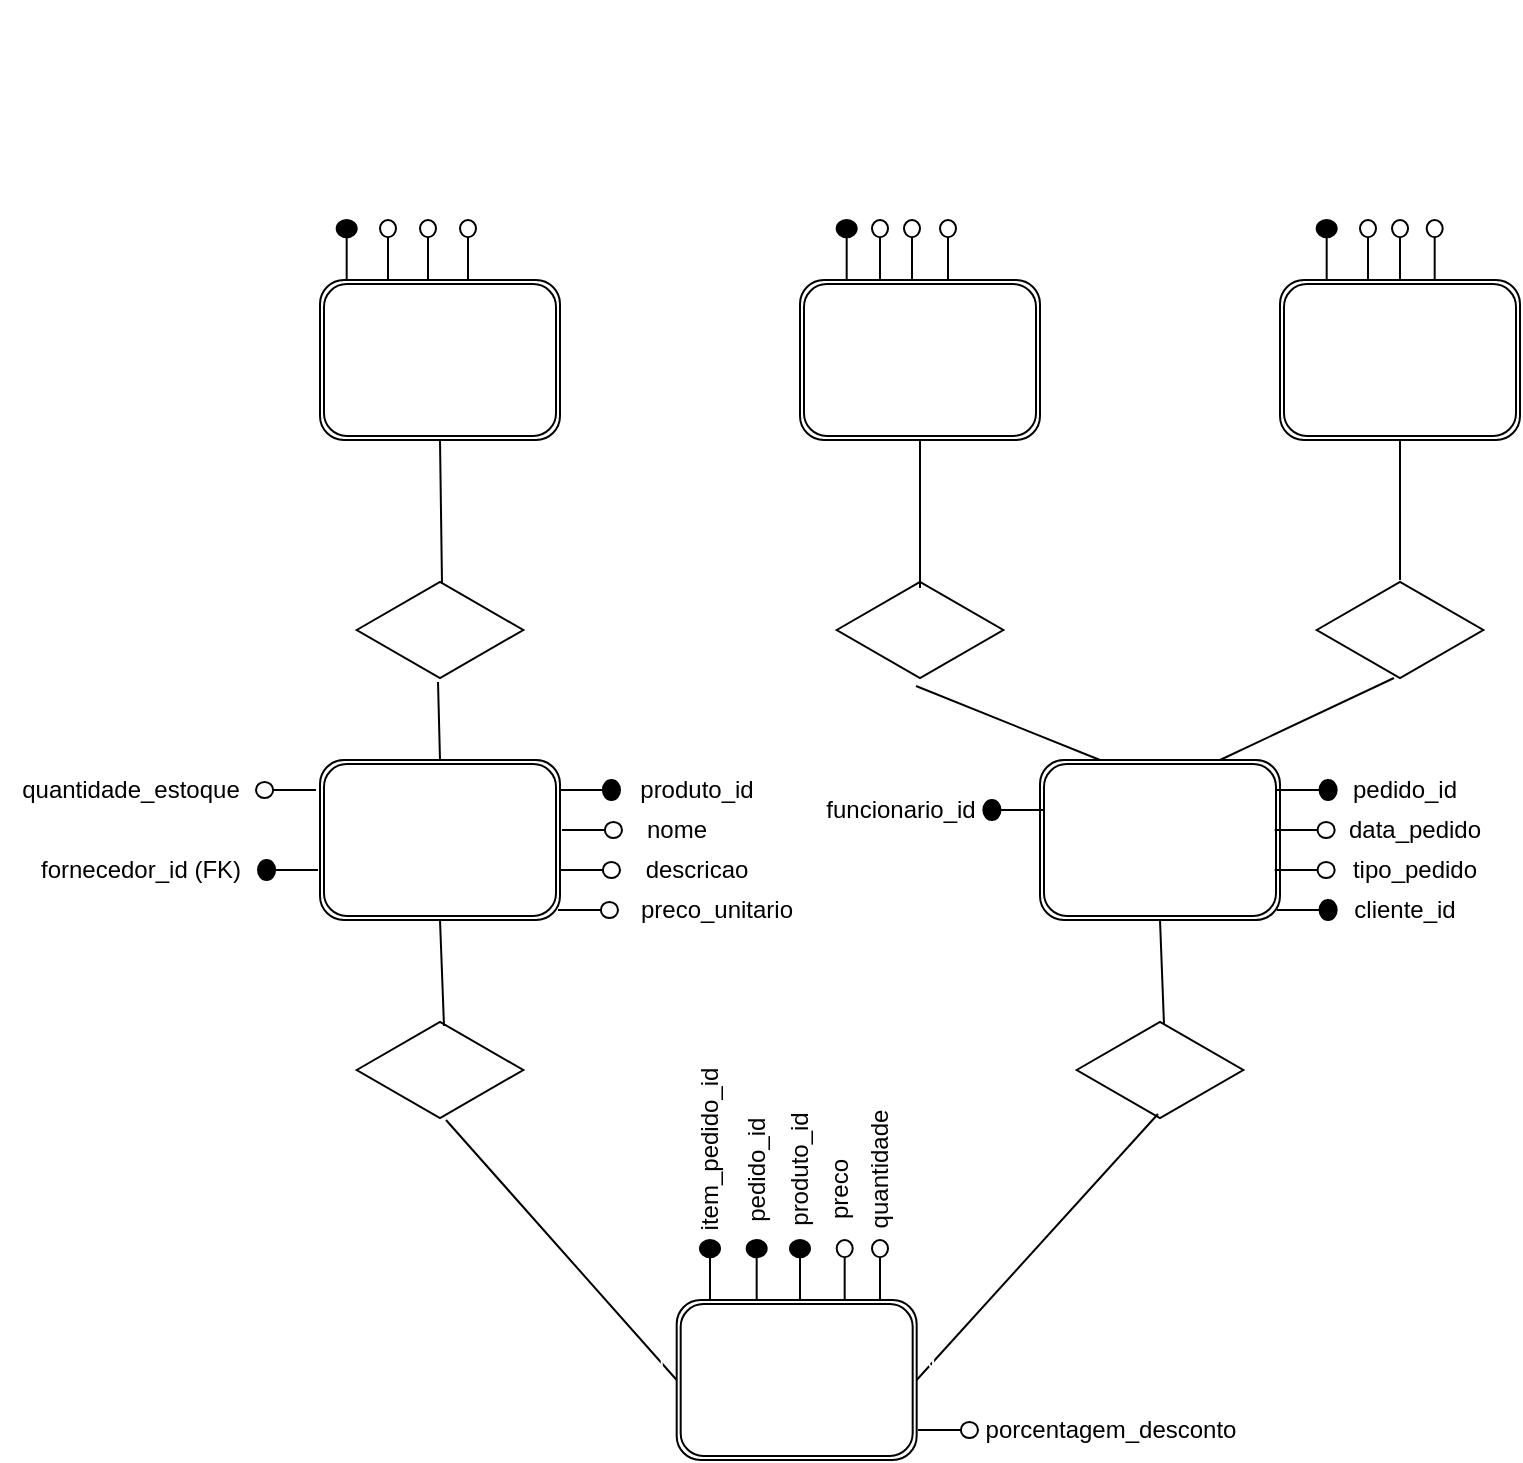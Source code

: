 <mxfile>
    <diagram id="1qT3a-EDioAs-E3fLM2I" name="Página-1">
        <mxGraphModel dx="1393" dy="1165" grid="1" gridSize="10" guides="1" tooltips="1" connect="1" arrows="1" fold="1" page="1" pageScale="1" pageWidth="827" pageHeight="1169" math="0" shadow="0">
            <root>
                <mxCell id="0"/>
                <mxCell id="1" parent="0"/>
                <mxCell id="8" value="Fornecedor" style="shape=ext;double=1;rounded=1;whiteSpace=wrap;html=1;labelBackgroundColor=none;fontColor=#FFFFFF;" parent="1" vertex="1">
                    <mxGeometry x="184" y="225" width="120" height="80" as="geometry"/>
                </mxCell>
                <mxCell id="9" value="Cliente" style="shape=ext;double=1;rounded=1;whiteSpace=wrap;html=1;labelBackgroundColor=none;fontColor=#FFFFFF;" parent="1" vertex="1">
                    <mxGeometry x="424" y="225" width="120" height="80" as="geometry"/>
                </mxCell>
                <mxCell id="10" value="Funcionario" style="shape=ext;double=1;rounded=1;whiteSpace=wrap;html=1;labelBackgroundColor=none;fontColor=#FFFFFF;" parent="1" vertex="1">
                    <mxGeometry x="664" y="225" width="120" height="80" as="geometry"/>
                </mxCell>
                <mxCell id="11" value="Produto" style="shape=ext;double=1;rounded=1;whiteSpace=wrap;html=1;labelBackgroundColor=none;fontColor=#FFFFFF;" parent="1" vertex="1">
                    <mxGeometry x="184" y="465" width="120" height="80" as="geometry"/>
                </mxCell>
                <mxCell id="12" value="Pedido" style="shape=ext;double=1;rounded=1;whiteSpace=wrap;html=1;labelBackgroundColor=none;fontColor=#FFFFFF;" parent="1" vertex="1">
                    <mxGeometry x="544" y="465" width="120" height="80" as="geometry"/>
                </mxCell>
                <mxCell id="13" value="Item_Pedido" style="shape=ext;double=1;rounded=1;whiteSpace=wrap;html=1;labelBackgroundColor=none;fontColor=#FFFFFF;" parent="1" vertex="1">
                    <mxGeometry x="362.34" y="735" width="120" height="80" as="geometry"/>
                </mxCell>
                <mxCell id="14" value="fornece" style="html=1;whiteSpace=wrap;aspect=fixed;shape=isoRectangle;labelBackgroundColor=none;fontColor=#FFFFFF;" parent="1" vertex="1">
                    <mxGeometry x="202.34" y="375" width="83.33" height="50" as="geometry"/>
                </mxCell>
                <mxCell id="15" value="faz" style="html=1;whiteSpace=wrap;aspect=fixed;shape=isoRectangle;labelBackgroundColor=none;fontColor=#FFFFFF;" parent="1" vertex="1">
                    <mxGeometry x="442.34" y="375" width="83.33" height="50" as="geometry"/>
                </mxCell>
                <mxCell id="17" value="contém" style="html=1;whiteSpace=wrap;aspect=fixed;shape=isoRectangle;labelBackgroundColor=none;fontColor=#FFFFFF;" parent="1" vertex="1">
                    <mxGeometry x="202.34" y="595" width="83.33" height="50" as="geometry"/>
                </mxCell>
                <mxCell id="18" value="inclui" style="html=1;whiteSpace=wrap;aspect=fixed;shape=isoRectangle;labelBackgroundColor=none;fontColor=#FFFFFF;" parent="1" vertex="1">
                    <mxGeometry x="562.33" y="595" width="83.33" height="50" as="geometry"/>
                </mxCell>
                <mxCell id="23" value="atende" style="html=1;whiteSpace=wrap;aspect=fixed;shape=isoRectangle;labelBackgroundColor=none;fontColor=#FFFFFF;" parent="1" vertex="1">
                    <mxGeometry x="682.34" y="375" width="83.33" height="50" as="geometry"/>
                </mxCell>
                <mxCell id="38" value="" style="endArrow=none;html=1;rounded=0;fontColor=#FFFFFF;exitX=0.512;exitY=0.04;exitDx=0;exitDy=0;exitPerimeter=0;entryX=0.5;entryY=1;entryDx=0;entryDy=0;" parent="1" source="14" target="8" edge="1">
                    <mxGeometry relative="1" as="geometry">
                        <mxPoint x="264" y="365" as="sourcePoint"/>
                        <mxPoint x="424" y="365" as="targetPoint"/>
                    </mxGeometry>
                </mxCell>
                <mxCell id="39" value="1" style="resizable=0;html=1;align=right;verticalAlign=bottom;labelBackgroundColor=none;fontColor=#FFFFFF;" parent="38" connectable="0" vertex="1">
                    <mxGeometry x="1" relative="1" as="geometry">
                        <mxPoint y="20" as="offset"/>
                    </mxGeometry>
                </mxCell>
                <mxCell id="40" value="" style="endArrow=none;html=1;rounded=0;fontColor=#FFFFFF;exitX=0.488;exitY=1.02;exitDx=0;exitDy=0;exitPerimeter=0;entryX=0.5;entryY=0;entryDx=0;entryDy=0;" parent="1" source="14" target="11" edge="1">
                    <mxGeometry relative="1" as="geometry">
                        <mxPoint x="284" y="435" as="sourcePoint"/>
                        <mxPoint x="444" y="435" as="targetPoint"/>
                    </mxGeometry>
                </mxCell>
                <mxCell id="41" value="N" style="resizable=0;html=1;align=right;verticalAlign=bottom;labelBackgroundColor=none;fontColor=#FFFFFF;" parent="40" connectable="0" vertex="1">
                    <mxGeometry x="1" relative="1" as="geometry"/>
                </mxCell>
                <mxCell id="42" value="" style="endArrow=none;html=1;rounded=0;fontColor=#FFFFFF;exitX=0.5;exitY=0.08;exitDx=0;exitDy=0;exitPerimeter=0;entryX=0.5;entryY=1;entryDx=0;entryDy=0;" parent="1" source="15" target="9" edge="1">
                    <mxGeometry relative="1" as="geometry">
                        <mxPoint x="505.005" y="413" as="sourcePoint"/>
                        <mxPoint x="484" y="315" as="targetPoint"/>
                    </mxGeometry>
                </mxCell>
                <mxCell id="43" value="1" style="resizable=0;html=1;align=right;verticalAlign=bottom;labelBackgroundColor=none;fontColor=#FFFFFF;" parent="42" connectable="0" vertex="1">
                    <mxGeometry x="1" relative="1" as="geometry">
                        <mxPoint y="20" as="offset"/>
                    </mxGeometry>
                </mxCell>
                <mxCell id="44" value="" style="endArrow=none;html=1;rounded=0;fontColor=#FFFFFF;exitX=0.5;exitY=0;exitDx=0;exitDy=0;exitPerimeter=0;entryX=0.5;entryY=1;entryDx=0;entryDy=0;" parent="1" source="23" target="10" edge="1">
                    <mxGeometry relative="1" as="geometry">
                        <mxPoint x="634" y="325" as="sourcePoint"/>
                        <mxPoint x="794" y="325" as="targetPoint"/>
                    </mxGeometry>
                </mxCell>
                <mxCell id="45" value="1" style="resizable=0;html=1;align=right;verticalAlign=bottom;labelBackgroundColor=none;fontColor=#FFFFFF;" parent="44" connectable="0" vertex="1">
                    <mxGeometry x="1" relative="1" as="geometry">
                        <mxPoint y="30" as="offset"/>
                    </mxGeometry>
                </mxCell>
                <mxCell id="48" value="" style="endArrow=none;html=1;rounded=0;fontColor=#FFFFFF;exitX=0.476;exitY=1.06;exitDx=0;exitDy=0;exitPerimeter=0;entryX=0.25;entryY=0;entryDx=0;entryDy=0;" parent="1" source="15" target="12" edge="1">
                    <mxGeometry relative="1" as="geometry">
                        <mxPoint x="258.005" y="436" as="sourcePoint"/>
                        <mxPoint x="254" y="475" as="targetPoint"/>
                    </mxGeometry>
                </mxCell>
                <mxCell id="49" value="N" style="resizable=0;html=1;align=right;verticalAlign=bottom;labelBackgroundColor=none;fontColor=#FFFFFF;" parent="48" connectable="0" vertex="1">
                    <mxGeometry x="1" relative="1" as="geometry"/>
                </mxCell>
                <mxCell id="50" value="" style="endArrow=none;html=1;rounded=0;fontColor=#FFFFFF;exitX=0.464;exitY=0.98;exitDx=0;exitDy=0;exitPerimeter=0;entryX=0.75;entryY=0;entryDx=0;entryDy=0;" parent="1" source="23" target="12" edge="1">
                    <mxGeometry relative="1" as="geometry">
                        <mxPoint x="268.005" y="446" as="sourcePoint"/>
                        <mxPoint x="264" y="485" as="targetPoint"/>
                    </mxGeometry>
                </mxCell>
                <mxCell id="51" value="N" style="resizable=0;html=1;align=right;verticalAlign=bottom;labelBackgroundColor=none;fontColor=#FFFFFF;" parent="50" connectable="0" vertex="1">
                    <mxGeometry x="1" relative="1" as="geometry"/>
                </mxCell>
                <mxCell id="52" value="" style="endArrow=none;html=1;rounded=0;fontColor=#FFFFFF;exitX=0.524;exitY=0.06;exitDx=0;exitDy=0;exitPerimeter=0;entryX=0.5;entryY=1;entryDx=0;entryDy=0;" parent="1" source="17" target="11" edge="1">
                    <mxGeometry relative="1" as="geometry">
                        <mxPoint x="255.005" y="387" as="sourcePoint"/>
                        <mxPoint x="254" y="315" as="targetPoint"/>
                    </mxGeometry>
                </mxCell>
                <mxCell id="53" value="1" style="resizable=0;html=1;align=right;verticalAlign=bottom;labelBackgroundColor=none;fontColor=#FFFFFF;" parent="52" connectable="0" vertex="1">
                    <mxGeometry x="1" relative="1" as="geometry">
                        <mxPoint y="20" as="offset"/>
                    </mxGeometry>
                </mxCell>
                <mxCell id="54" value="" style="endArrow=none;html=1;rounded=0;fontColor=#FFFFFF;exitX=0.524;exitY=0.04;exitDx=0;exitDy=0;exitPerimeter=0;entryX=0.5;entryY=1;entryDx=0;entryDy=0;" parent="1" source="18" target="12" edge="1">
                    <mxGeometry relative="1" as="geometry">
                        <mxPoint x="256.005" y="608" as="sourcePoint"/>
                        <mxPoint x="254" y="555" as="targetPoint"/>
                    </mxGeometry>
                </mxCell>
                <mxCell id="55" value="1" style="resizable=0;html=1;align=right;verticalAlign=bottom;labelBackgroundColor=none;fontColor=#FFFFFF;" parent="54" connectable="0" vertex="1">
                    <mxGeometry x="1" relative="1" as="geometry">
                        <mxPoint y="20" as="offset"/>
                    </mxGeometry>
                </mxCell>
                <mxCell id="56" value="" style="endArrow=none;html=1;rounded=0;fontColor=#FFFFFF;exitX=0.536;exitY=1;exitDx=0;exitDy=0;exitPerimeter=0;entryX=0;entryY=0.5;entryDx=0;entryDy=0;" parent="1" source="17" target="13" edge="1">
                    <mxGeometry relative="1" as="geometry">
                        <mxPoint x="253.005" y="436" as="sourcePoint"/>
                        <mxPoint x="254" y="475" as="targetPoint"/>
                    </mxGeometry>
                </mxCell>
                <mxCell id="57" value="N" style="resizable=0;html=1;align=right;verticalAlign=bottom;labelBackgroundColor=none;fontColor=#FFFFFF;" parent="56" connectable="0" vertex="1">
                    <mxGeometry x="1" relative="1" as="geometry"/>
                </mxCell>
                <mxCell id="58" value="" style="endArrow=none;html=1;rounded=0;fontColor=#FFFFFF;exitX=0.488;exitY=0.94;exitDx=0;exitDy=0;exitPerimeter=0;entryX=1;entryY=0.5;entryDx=0;entryDy=0;" parent="1" source="18" target="13" edge="1">
                    <mxGeometry relative="1" as="geometry">
                        <mxPoint x="263.005" y="446" as="sourcePoint"/>
                        <mxPoint x="264" y="485" as="targetPoint"/>
                    </mxGeometry>
                </mxCell>
                <mxCell id="59" value="N" style="resizable=0;html=1;align=right;verticalAlign=bottom;labelBackgroundColor=none;fontColor=#FFFFFF;" parent="58" connectable="0" vertex="1">
                    <mxGeometry x="1" relative="1" as="geometry">
                        <mxPoint x="10" as="offset"/>
                    </mxGeometry>
                </mxCell>
                <mxCell id="62" value="" style="verticalLabelPosition=bottom;align=center;dashed=0;html=1;verticalAlign=top;shape=mxgraph.pid.fittings.open_disc;labelBackgroundColor=none;fontColor=#FFFFFF;" parent="1" vertex="1">
                    <mxGeometry x="214" y="195" width="8" height="30" as="geometry"/>
                </mxCell>
                <mxCell id="63" value="" style="verticalLabelPosition=bottom;align=center;dashed=0;html=1;verticalAlign=top;shape=mxgraph.pid.fittings.blind_disc2;labelBackgroundColor=none;fontColor=#FFFFFF;" parent="1" vertex="1">
                    <mxGeometry x="192.34" y="195" width="10" height="30" as="geometry"/>
                </mxCell>
                <mxCell id="64" value="fornecedor_id" style="text;html=1;align=center;verticalAlign=middle;resizable=0;points=[];autosize=1;strokeColor=none;fillColor=none;fontColor=#FFFFFF;rotation=-90;" parent="1" vertex="1">
                    <mxGeometry x="147.34" y="135" width="100" height="30" as="geometry"/>
                </mxCell>
                <mxCell id="65" value="nome_empresa" style="text;html=1;align=center;verticalAlign=middle;resizable=0;points=[];autosize=1;strokeColor=none;fillColor=none;fontColor=#FFFFFF;rotation=-90;" parent="1" vertex="1">
                    <mxGeometry x="163" y="130" width="110" height="30" as="geometry"/>
                </mxCell>
                <mxCell id="66" value="" style="verticalLabelPosition=bottom;align=center;dashed=0;html=1;verticalAlign=top;shape=mxgraph.pid.fittings.open_disc;labelBackgroundColor=none;fontColor=#FFFFFF;" parent="1" vertex="1">
                    <mxGeometry x="234" y="195" width="8" height="30" as="geometry"/>
                </mxCell>
                <mxCell id="67" value="" style="verticalLabelPosition=bottom;align=center;dashed=0;html=1;verticalAlign=top;shape=mxgraph.pid.fittings.open_disc;labelBackgroundColor=none;fontColor=#FFFFFF;" parent="1" vertex="1">
                    <mxGeometry x="254" y="195" width="8" height="30" as="geometry"/>
                </mxCell>
                <mxCell id="68" value="endereço" style="text;html=1;align=center;verticalAlign=middle;resizable=0;points=[];autosize=1;strokeColor=none;fillColor=none;fontColor=#FFFFFF;rotation=-90;" parent="1" vertex="1">
                    <mxGeometry x="203" y="145" width="70" height="30" as="geometry"/>
                </mxCell>
                <mxCell id="70" value="contato" style="text;html=1;align=center;verticalAlign=middle;resizable=0;points=[];autosize=1;strokeColor=none;fillColor=none;fontColor=#FFFFFF;rotation=-90;" parent="1" vertex="1">
                    <mxGeometry x="228" y="155" width="60" height="30" as="geometry"/>
                </mxCell>
                <mxCell id="72" value="" style="verticalLabelPosition=bottom;align=center;dashed=0;html=1;verticalAlign=top;shape=mxgraph.pid.fittings.blind_disc2;labelBackgroundColor=none;fontColor=#FFFFFF;" parent="1" vertex="1">
                    <mxGeometry x="442.34" y="195" width="10" height="30" as="geometry"/>
                </mxCell>
                <mxCell id="73" value="" style="verticalLabelPosition=bottom;align=center;dashed=0;html=1;verticalAlign=top;shape=mxgraph.pid.fittings.open_disc;labelBackgroundColor=none;fontColor=#FFFFFF;" parent="1" vertex="1">
                    <mxGeometry x="460" y="195" width="8" height="30" as="geometry"/>
                </mxCell>
                <mxCell id="74" value="" style="verticalLabelPosition=bottom;align=center;dashed=0;html=1;verticalAlign=top;shape=mxgraph.pid.fittings.blind_disc2;labelBackgroundColor=none;fontColor=#FFFFFF;" parent="1" vertex="1">
                    <mxGeometry x="682.34" y="195" width="10" height="30" as="geometry"/>
                </mxCell>
                <mxCell id="75" value="" style="verticalLabelPosition=bottom;align=center;dashed=0;html=1;verticalAlign=top;shape=mxgraph.pid.fittings.blind_disc2;labelBackgroundColor=none;fontColor=#FFFFFF;rotation=90;" parent="1" vertex="1">
                    <mxGeometry x="314" y="465" width="10" height="30" as="geometry"/>
                </mxCell>
                <mxCell id="76" value="" style="verticalLabelPosition=bottom;align=center;dashed=0;html=1;verticalAlign=top;shape=mxgraph.pid.fittings.blind_disc2;labelBackgroundColor=none;fontColor=#FFFFFF;rotation=90;" parent="1" vertex="1">
                    <mxGeometry x="672.34" y="465" width="10" height="30" as="geometry"/>
                </mxCell>
                <mxCell id="77" value="" style="verticalLabelPosition=bottom;align=center;dashed=0;html=1;verticalAlign=top;shape=mxgraph.pid.fittings.blind_disc2;labelBackgroundColor=none;fontColor=#FFFFFF;rotation=0;" parent="1" vertex="1">
                    <mxGeometry x="374" y="705" width="10" height="30" as="geometry"/>
                </mxCell>
                <mxCell id="78" value="" style="verticalLabelPosition=bottom;align=center;dashed=0;html=1;verticalAlign=top;shape=mxgraph.pid.fittings.open_disc;labelBackgroundColor=none;fontColor=#FFFFFF;" parent="1" vertex="1">
                    <mxGeometry x="476" y="195" width="8" height="30" as="geometry"/>
                </mxCell>
                <mxCell id="79" value="" style="verticalLabelPosition=bottom;align=center;dashed=0;html=1;verticalAlign=top;shape=mxgraph.pid.fittings.open_disc;labelBackgroundColor=none;fontColor=#FFFFFF;" parent="1" vertex="1">
                    <mxGeometry x="494" y="195" width="8" height="30" as="geometry"/>
                </mxCell>
                <mxCell id="80" value="cliente_id" style="text;html=1;align=center;verticalAlign=middle;resizable=0;points=[];autosize=1;strokeColor=none;fillColor=none;fontColor=#FFFFFF;labelBackgroundColor=none;rotation=-90;" parent="1" vertex="1">
                    <mxGeometry x="412.34" y="145" width="70" height="30" as="geometry"/>
                </mxCell>
                <mxCell id="81" value="nome" style="text;html=1;align=center;verticalAlign=middle;resizable=0;points=[];autosize=1;strokeColor=none;fillColor=none;fontColor=#FFFFFF;rotation=-90;" parent="1" vertex="1">
                    <mxGeometry x="439" y="155" width="50" height="30" as="geometry"/>
                </mxCell>
                <mxCell id="82" value="endereço" style="text;html=1;align=center;verticalAlign=middle;resizable=0;points=[];autosize=1;strokeColor=none;fillColor=none;fontColor=#FFFFFF;rotation=-90;" parent="1" vertex="1">
                    <mxGeometry x="445" y="145" width="70" height="30" as="geometry"/>
                </mxCell>
                <mxCell id="83" value="telefone (0,1)" style="text;html=1;align=center;verticalAlign=middle;resizable=0;points=[];autosize=1;strokeColor=none;fillColor=none;fontColor=#FFFFFF;rotation=-90;" parent="1" vertex="1">
                    <mxGeometry x="453" y="135" width="90" height="30" as="geometry"/>
                </mxCell>
                <mxCell id="84" value="funcionario_id" style="text;html=1;align=center;verticalAlign=middle;resizable=0;points=[];autosize=1;strokeColor=none;fillColor=none;fontColor=#FFFFFF;rotation=-90;" parent="1" vertex="1">
                    <mxGeometry x="637.34" y="135" width="100" height="30" as="geometry"/>
                </mxCell>
                <mxCell id="85" value="" style="verticalLabelPosition=bottom;align=center;dashed=0;html=1;verticalAlign=top;shape=mxgraph.pid.fittings.open_disc;labelBackgroundColor=none;fontColor=#FFFFFF;" parent="1" vertex="1">
                    <mxGeometry x="704" y="195" width="8" height="30" as="geometry"/>
                </mxCell>
                <mxCell id="86" value="" style="verticalLabelPosition=bottom;align=center;dashed=0;html=1;verticalAlign=top;shape=mxgraph.pid.fittings.open_disc;labelBackgroundColor=none;fontColor=#FFFFFF;" parent="1" vertex="1">
                    <mxGeometry x="720.01" y="195" width="8" height="30" as="geometry"/>
                </mxCell>
                <mxCell id="87" value="" style="verticalLabelPosition=bottom;align=center;dashed=0;html=1;verticalAlign=top;shape=mxgraph.pid.fittings.open_disc;labelBackgroundColor=none;fontColor=#FFFFFF;" parent="1" vertex="1">
                    <mxGeometry x="737.34" y="195" width="8" height="30" as="geometry"/>
                </mxCell>
                <mxCell id="89" value="nome" style="text;html=1;align=center;verticalAlign=middle;resizable=0;points=[];autosize=1;strokeColor=none;fillColor=none;fontColor=#FFFFFF;rotation=-90;" parent="1" vertex="1">
                    <mxGeometry x="682.34" y="160" width="50" height="30" as="geometry"/>
                </mxCell>
                <mxCell id="90" value="cargo" style="text;html=1;align=center;verticalAlign=middle;resizable=0;points=[];autosize=1;strokeColor=none;fillColor=none;fontColor=#FFFFFF;rotation=-90;" parent="1" vertex="1">
                    <mxGeometry x="699" y="160" width="50" height="30" as="geometry"/>
                </mxCell>
                <mxCell id="91" value="data_contratacao" style="text;html=1;align=center;verticalAlign=middle;resizable=0;points=[];autosize=1;strokeColor=none;fillColor=none;fontColor=#FFFFFF;rotation=-90;" parent="1" vertex="1">
                    <mxGeometry x="682.34" y="130" width="120" height="30" as="geometry"/>
                </mxCell>
                <mxCell id="92" value="" style="verticalLabelPosition=bottom;align=center;dashed=0;html=1;verticalAlign=top;shape=mxgraph.pid.fittings.open_disc;labelBackgroundColor=none;fontColor=#FFFFFF;rotation=90;" vertex="1" parent="1">
                    <mxGeometry x="316" y="485" width="8" height="30" as="geometry"/>
                </mxCell>
                <mxCell id="93" value="" style="verticalLabelPosition=bottom;align=center;dashed=0;html=1;verticalAlign=top;shape=mxgraph.pid.fittings.open_disc;labelBackgroundColor=none;fontColor=#FFFFFF;rotation=90;" vertex="1" parent="1">
                    <mxGeometry x="315" y="505" width="8" height="30" as="geometry"/>
                </mxCell>
                <mxCell id="94" value="" style="verticalLabelPosition=bottom;align=center;dashed=0;html=1;verticalAlign=top;shape=mxgraph.pid.fittings.open_disc;labelBackgroundColor=none;fontColor=#FFFFFF;rotation=90;" vertex="1" parent="1">
                    <mxGeometry x="314" y="525" width="8" height="30" as="geometry"/>
                </mxCell>
                <mxCell id="95" value="" style="verticalLabelPosition=bottom;align=center;dashed=0;html=1;verticalAlign=top;shape=mxgraph.pid.fittings.open_disc;labelBackgroundColor=none;fontColor=#FFFFFF;rotation=-90;" vertex="1" parent="1">
                    <mxGeometry x="163" y="465" width="8" height="30" as="geometry"/>
                </mxCell>
                <mxCell id="97" value="produto_id" style="text;html=1;align=center;verticalAlign=middle;resizable=0;points=[];autosize=1;strokeColor=none;fillColor=none;" vertex="1" parent="1">
                    <mxGeometry x="332.34" y="465" width="80" height="30" as="geometry"/>
                </mxCell>
                <mxCell id="98" value="nome" style="text;html=1;align=center;verticalAlign=middle;resizable=0;points=[];autosize=1;strokeColor=none;fillColor=none;" vertex="1" parent="1">
                    <mxGeometry x="337.34" y="485" width="50" height="30" as="geometry"/>
                </mxCell>
                <mxCell id="99" value="descricao" style="text;html=1;align=center;verticalAlign=middle;resizable=0;points=[];autosize=1;strokeColor=none;fillColor=none;" vertex="1" parent="1">
                    <mxGeometry x="337.34" y="505" width="70" height="30" as="geometry"/>
                </mxCell>
                <mxCell id="100" value="preco_unitario" style="text;html=1;align=center;verticalAlign=middle;resizable=0;points=[];autosize=1;strokeColor=none;fillColor=none;" vertex="1" parent="1">
                    <mxGeometry x="332.34" y="525" width="100" height="30" as="geometry"/>
                </mxCell>
                <mxCell id="101" value="quantidade_estoque" style="text;html=1;align=center;verticalAlign=middle;resizable=0;points=[];autosize=1;strokeColor=none;fillColor=none;" vertex="1" parent="1">
                    <mxGeometry x="24" y="465" width="130" height="30" as="geometry"/>
                </mxCell>
                <mxCell id="102" value="fornecedor_id (FK)" style="text;html=1;align=center;verticalAlign=middle;resizable=0;points=[];autosize=1;strokeColor=none;fillColor=none;" vertex="1" parent="1">
                    <mxGeometry x="34" y="505" width="120" height="30" as="geometry"/>
                </mxCell>
                <mxCell id="103" value="" style="verticalLabelPosition=bottom;align=center;dashed=0;html=1;verticalAlign=top;shape=mxgraph.pid.fittings.blind_disc2;labelBackgroundColor=none;fontColor=#FFFFFF;rotation=-90;" vertex="1" parent="1">
                    <mxGeometry x="163" y="505" width="10" height="30" as="geometry"/>
                </mxCell>
                <mxCell id="104" value="pedido_id" style="text;html=1;align=center;verticalAlign=middle;resizable=0;points=[];autosize=1;strokeColor=none;fillColor=none;" vertex="1" parent="1">
                    <mxGeometry x="685.67" y="465" width="80" height="30" as="geometry"/>
                </mxCell>
                <mxCell id="105" value="" style="verticalLabelPosition=bottom;align=center;dashed=0;html=1;verticalAlign=top;shape=mxgraph.pid.fittings.open_disc;labelBackgroundColor=none;fontColor=#FFFFFF;rotation=90;" vertex="1" parent="1">
                    <mxGeometry x="672.34" y="485" width="8" height="30" as="geometry"/>
                </mxCell>
                <mxCell id="106" value="" style="verticalLabelPosition=bottom;align=center;dashed=0;html=1;verticalAlign=top;shape=mxgraph.pid.fittings.open_disc;labelBackgroundColor=none;fontColor=#FFFFFF;rotation=90;" vertex="1" parent="1">
                    <mxGeometry x="672.34" y="505" width="8" height="30" as="geometry"/>
                </mxCell>
                <mxCell id="108" value="" style="verticalLabelPosition=bottom;align=center;dashed=0;html=1;verticalAlign=top;shape=mxgraph.pid.fittings.blind_disc2;labelBackgroundColor=none;fontColor=#FFFFFF;rotation=90;" vertex="1" parent="1">
                    <mxGeometry x="672.34" y="525" width="10" height="30" as="geometry"/>
                </mxCell>
                <mxCell id="109" value="" style="verticalLabelPosition=bottom;align=center;dashed=0;html=1;verticalAlign=top;shape=mxgraph.pid.fittings.blind_disc2;labelBackgroundColor=none;fontColor=#FFFFFF;rotation=-90;" vertex="1" parent="1">
                    <mxGeometry x="525.67" y="475" width="10" height="30" as="geometry"/>
                </mxCell>
                <mxCell id="110" value="data_pedido" style="text;html=1;align=center;verticalAlign=middle;resizable=0;points=[];autosize=1;strokeColor=none;fillColor=none;" vertex="1" parent="1">
                    <mxGeometry x="685.67" y="485" width="90" height="30" as="geometry"/>
                </mxCell>
                <mxCell id="111" value="tipo_pedido" style="text;html=1;align=center;verticalAlign=middle;resizable=0;points=[];autosize=1;strokeColor=none;fillColor=none;" vertex="1" parent="1">
                    <mxGeometry x="685.67" y="505" width="90" height="30" as="geometry"/>
                </mxCell>
                <mxCell id="112" value="cliente_id" style="text;html=1;align=center;verticalAlign=middle;resizable=0;points=[];autosize=1;strokeColor=none;fillColor=none;" vertex="1" parent="1">
                    <mxGeometry x="690.67" y="525" width="70" height="30" as="geometry"/>
                </mxCell>
                <mxCell id="113" value="funcionario_id" style="text;html=1;align=center;verticalAlign=middle;resizable=0;points=[];autosize=1;strokeColor=none;fillColor=none;" vertex="1" parent="1">
                    <mxGeometry x="424" y="475" width="100" height="30" as="geometry"/>
                </mxCell>
                <mxCell id="115" value="" style="verticalLabelPosition=bottom;align=center;dashed=0;html=1;verticalAlign=top;shape=mxgraph.pid.fittings.blind_disc2;labelBackgroundColor=none;fontColor=#FFFFFF;rotation=0;" vertex="1" parent="1">
                    <mxGeometry x="397.34" y="705" width="10" height="30" as="geometry"/>
                </mxCell>
                <mxCell id="116" value="" style="verticalLabelPosition=bottom;align=center;dashed=0;html=1;verticalAlign=top;shape=mxgraph.pid.fittings.blind_disc2;labelBackgroundColor=none;fontColor=#FFFFFF;rotation=0;" vertex="1" parent="1">
                    <mxGeometry x="419" y="705" width="10" height="30" as="geometry"/>
                </mxCell>
                <mxCell id="117" value="" style="verticalLabelPosition=bottom;align=center;dashed=0;html=1;verticalAlign=top;shape=mxgraph.pid.fittings.open_disc;labelBackgroundColor=none;fontColor=#FFFFFF;" vertex="1" parent="1">
                    <mxGeometry x="442.34" y="705" width="8" height="30" as="geometry"/>
                </mxCell>
                <mxCell id="120" value="" style="verticalLabelPosition=bottom;align=center;dashed=0;html=1;verticalAlign=top;shape=mxgraph.pid.fittings.open_disc;labelBackgroundColor=none;fontColor=#FFFFFF;" vertex="1" parent="1">
                    <mxGeometry x="460" y="705" width="8" height="30" as="geometry"/>
                </mxCell>
                <mxCell id="121" value="item_pedido_id&lt;br&gt;" style="text;html=1;align=center;verticalAlign=middle;resizable=0;points=[];autosize=1;strokeColor=none;fillColor=none;rotation=-90;" vertex="1" parent="1">
                    <mxGeometry x="329" y="645" width="100" height="30" as="geometry"/>
                </mxCell>
                <mxCell id="122" value="pedido_id" style="text;html=1;align=center;verticalAlign=middle;resizable=0;points=[];autosize=1;strokeColor=none;fillColor=none;rotation=-90;" vertex="1" parent="1">
                    <mxGeometry x="362.34" y="655" width="80" height="30" as="geometry"/>
                </mxCell>
                <mxCell id="123" value="produto_id" style="text;html=1;align=center;verticalAlign=middle;resizable=0;points=[];autosize=1;strokeColor=none;fillColor=none;rotation=-90;" vertex="1" parent="1">
                    <mxGeometry x="384" y="655" width="80" height="30" as="geometry"/>
                </mxCell>
                <mxCell id="124" value="preco" style="text;html=1;align=center;verticalAlign=middle;resizable=0;points=[];autosize=1;strokeColor=none;fillColor=none;rotation=-90;" vertex="1" parent="1">
                    <mxGeometry x="419" y="665" width="50" height="30" as="geometry"/>
                </mxCell>
                <mxCell id="125" value="quantidade" style="text;html=1;align=center;verticalAlign=middle;resizable=0;points=[];autosize=1;strokeColor=none;fillColor=none;rotation=-90;" vertex="1" parent="1">
                    <mxGeometry x="424" y="655" width="80" height="30" as="geometry"/>
                </mxCell>
                <mxCell id="127" value="porcentagem_desconto" style="text;html=1;align=center;verticalAlign=middle;resizable=0;points=[];autosize=1;strokeColor=none;fillColor=none;rotation=0;" vertex="1" parent="1">
                    <mxGeometry x="504" y="785" width="150" height="30" as="geometry"/>
                </mxCell>
                <mxCell id="128" value="" style="verticalLabelPosition=bottom;align=center;dashed=0;html=1;verticalAlign=top;shape=mxgraph.pid.fittings.open_disc;labelBackgroundColor=none;fontColor=#FFFFFF;rotation=90;" vertex="1" parent="1">
                    <mxGeometry x="494.0" y="785" width="8" height="30" as="geometry"/>
                </mxCell>
            </root>
        </mxGraphModel>
    </diagram>
</mxfile>